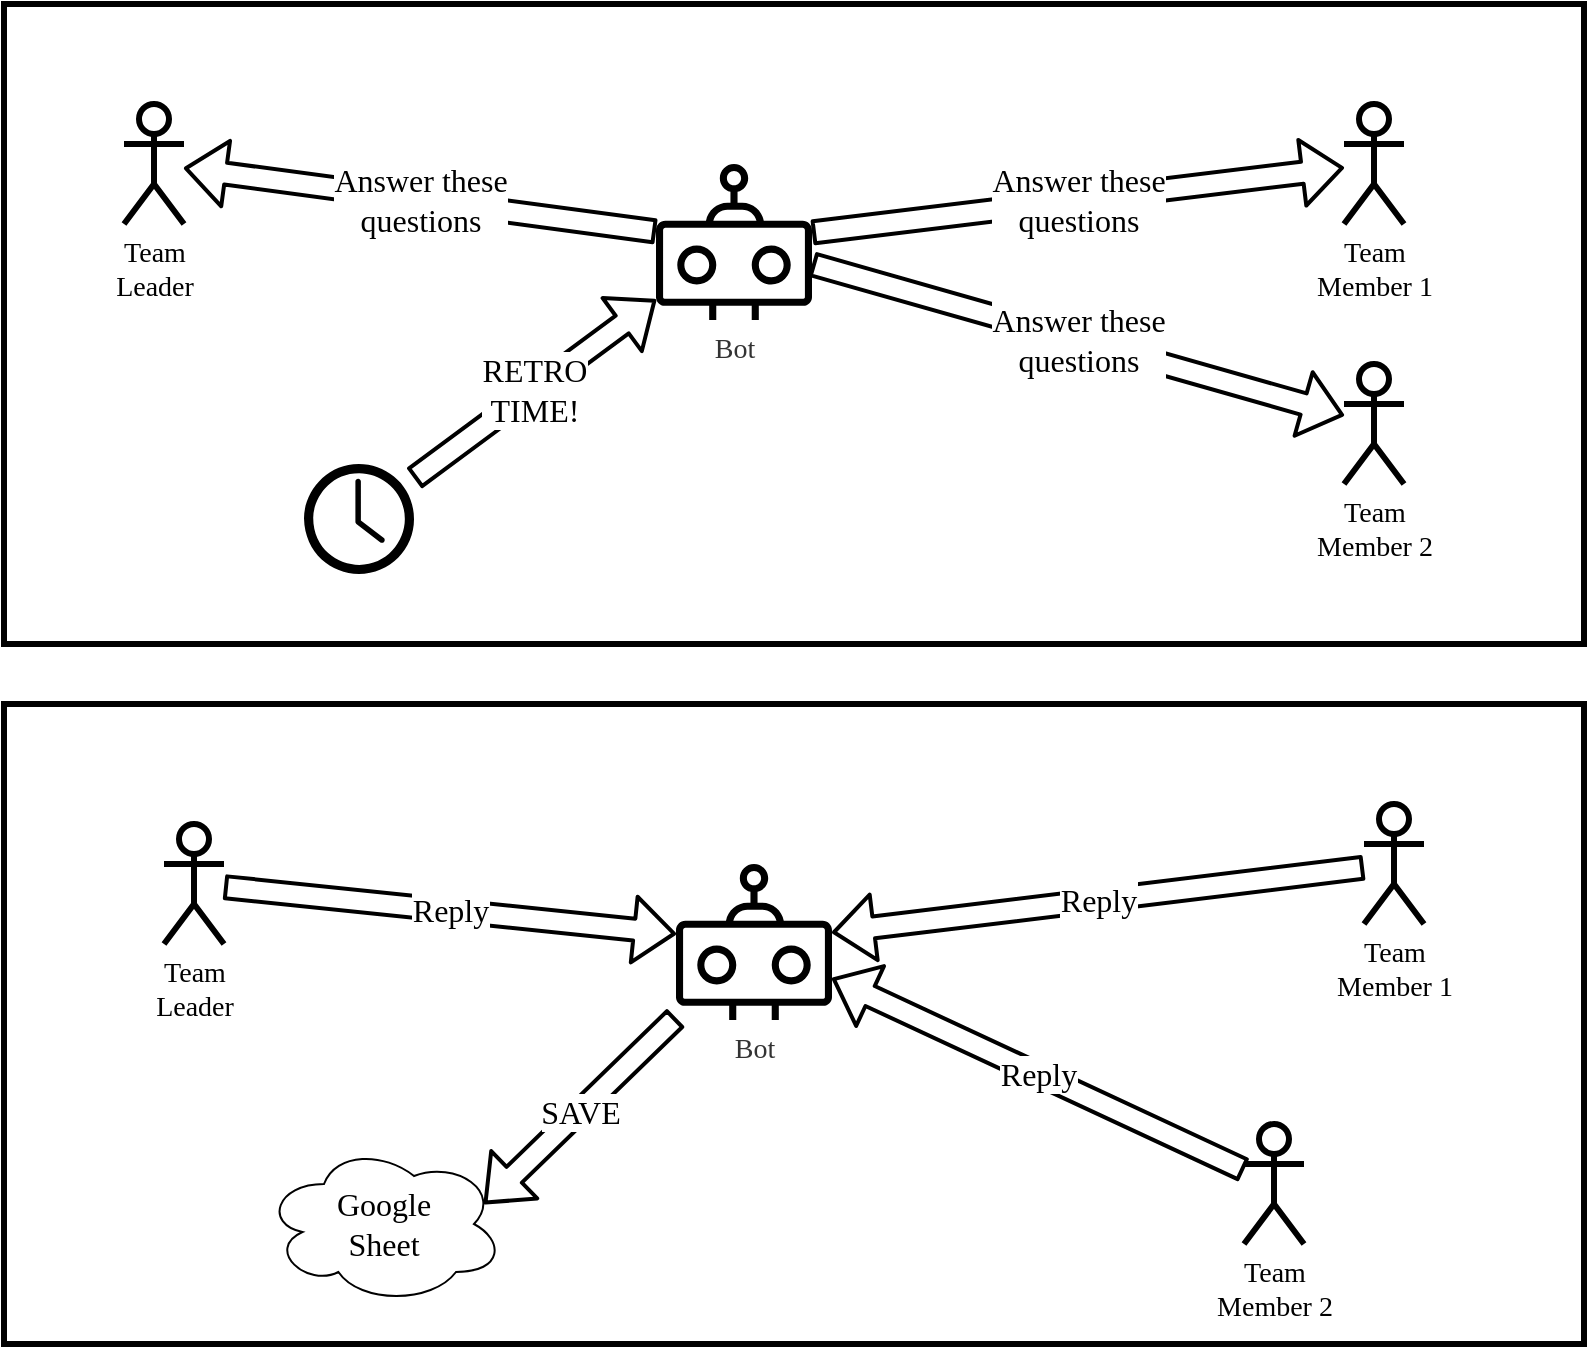 <mxfile>
    <diagram id="fk4MwttXCtmGVCTiV00E" name="Page-1">
        <mxGraphModel dx="1680" dy="1151" grid="1" gridSize="10" guides="1" tooltips="1" connect="1" arrows="1" fold="1" page="1" pageScale="1" pageWidth="827" pageHeight="1169" math="0" shadow="0">
            <root>
                <mxCell id="0"/>
                <mxCell id="1" parent="0"/>
                <mxCell id="3" value="Team&lt;br style=&quot;font-size: 14px;&quot;&gt;Leader" style="shape=umlActor;verticalLabelPosition=bottom;verticalAlign=top;html=1;outlineConnect=0;strokeWidth=3;fontFamily=Verdana;fontSize=14;" parent="1" vertex="1">
                    <mxGeometry x="70" y="80" width="30" height="60" as="geometry"/>
                </mxCell>
                <mxCell id="4" value="Bot" style="sketch=0;outlineConnect=0;dashed=0;verticalLabelPosition=bottom;verticalAlign=top;align=center;html=1;fontSize=14;fontStyle=0;aspect=fixed;pointerEvents=1;shape=mxgraph.aws4.waf_bot;fillColor=#000000;fontColor=#333333;strokeColor=#666666;fontFamily=Verdana;" parent="1" vertex="1">
                    <mxGeometry x="336" y="110" width="78" height="78" as="geometry"/>
                </mxCell>
                <mxCell id="6" value="&lt;meta charset=&quot;utf-8&quot;&gt;&lt;span style=&quot;color: rgb(0, 0, 0); font-family: Verdana; font-size: 16px; font-style: normal; font-variant-ligatures: normal; font-variant-caps: normal; font-weight: 400; letter-spacing: normal; orphans: 2; text-align: center; text-indent: 0px; text-transform: none; widows: 2; word-spacing: 0px; -webkit-text-stroke-width: 0px; background-color: rgb(255, 255, 255); text-decoration-thickness: initial; text-decoration-style: initial; text-decoration-color: initial; float: none; display: inline !important;&quot;&gt;Answer these&lt;/span&gt;&lt;br style=&quot;border-color: var(--border-color); color: rgb(0, 0, 0); font-family: Verdana; font-size: 16px; font-style: normal; font-variant-ligatures: normal; font-variant-caps: normal; font-weight: 400; letter-spacing: normal; orphans: 2; text-align: center; text-indent: 0px; text-transform: none; widows: 2; word-spacing: 0px; -webkit-text-stroke-width: 0px; text-decoration-thickness: initial; text-decoration-style: initial; text-decoration-color: initial;&quot;&gt;&lt;span style=&quot;color: rgb(0, 0, 0); font-family: Verdana; font-size: 16px; font-style: normal; font-variant-ligatures: normal; font-variant-caps: normal; font-weight: 400; letter-spacing: normal; orphans: 2; text-align: center; text-indent: 0px; text-transform: none; widows: 2; word-spacing: 0px; -webkit-text-stroke-width: 0px; background-color: rgb(255, 255, 255); text-decoration-thickness: initial; text-decoration-style: initial; text-decoration-color: initial; float: none; display: inline !important;&quot;&gt;questions&lt;/span&gt;" style="shape=flexArrow;endArrow=classic;html=1;strokeWidth=2;fontFamily=Verdana;fontSize=16;" parent="1" source="4" target="3" edge="1">
                    <mxGeometry width="50" height="50" relative="1" as="geometry">
                        <mxPoint x="330" y="460" as="sourcePoint"/>
                        <mxPoint x="140" y="280" as="targetPoint"/>
                    </mxGeometry>
                </mxCell>
                <mxCell id="7" value="Team&lt;br style=&quot;font-size: 14px;&quot;&gt;Member 1" style="shape=umlActor;verticalLabelPosition=bottom;verticalAlign=top;html=1;outlineConnect=0;strokeWidth=3;fontFamily=Verdana;fontSize=14;" parent="1" vertex="1">
                    <mxGeometry x="680" y="80" width="30" height="60" as="geometry"/>
                </mxCell>
                <mxCell id="8" value="Answer these&lt;br&gt;questions" style="shape=flexArrow;endArrow=classic;html=1;strokeWidth=2;fontFamily=Verdana;fontSize=16;" parent="1" source="4" target="7" edge="1">
                    <mxGeometry width="50" height="50" relative="1" as="geometry">
                        <mxPoint x="320" y="40" as="sourcePoint"/>
                        <mxPoint x="346" y="159" as="targetPoint"/>
                    </mxGeometry>
                </mxCell>
                <mxCell id="9" value="Team&lt;br style=&quot;font-size: 14px;&quot;&gt;Member 2" style="shape=umlActor;verticalLabelPosition=bottom;verticalAlign=top;html=1;outlineConnect=0;strokeWidth=3;fontFamily=Verdana;fontSize=14;" parent="1" vertex="1">
                    <mxGeometry x="680" y="210" width="30" height="60" as="geometry"/>
                </mxCell>
                <mxCell id="10" value="&lt;meta charset=&quot;utf-8&quot;&gt;&lt;span style=&quot;color: rgb(0, 0, 0); font-family: Verdana; font-size: 16px; font-style: normal; font-variant-ligatures: normal; font-variant-caps: normal; font-weight: 400; letter-spacing: normal; orphans: 2; text-align: center; text-indent: 0px; text-transform: none; widows: 2; word-spacing: 0px; -webkit-text-stroke-width: 0px; background-color: rgb(255, 255, 255); text-decoration-thickness: initial; text-decoration-style: initial; text-decoration-color: initial; float: none; display: inline !important;&quot;&gt;Answer these&lt;/span&gt;&lt;br style=&quot;border-color: var(--border-color); color: rgb(0, 0, 0); font-family: Verdana; font-size: 16px; font-style: normal; font-variant-ligatures: normal; font-variant-caps: normal; font-weight: 400; letter-spacing: normal; orphans: 2; text-align: center; text-indent: 0px; text-transform: none; widows: 2; word-spacing: 0px; -webkit-text-stroke-width: 0px; text-decoration-thickness: initial; text-decoration-style: initial; text-decoration-color: initial;&quot;&gt;&lt;span style=&quot;color: rgb(0, 0, 0); font-family: Verdana; font-size: 16px; font-style: normal; font-variant-ligatures: normal; font-variant-caps: normal; font-weight: 400; letter-spacing: normal; orphans: 2; text-align: center; text-indent: 0px; text-transform: none; widows: 2; word-spacing: 0px; -webkit-text-stroke-width: 0px; background-color: rgb(255, 255, 255); text-decoration-thickness: initial; text-decoration-style: initial; text-decoration-color: initial; float: none; display: inline !important;&quot;&gt;questions&lt;/span&gt;" style="shape=flexArrow;endArrow=classic;html=1;strokeWidth=2;fontFamily=Verdana;fontSize=16;" parent="1" source="4" target="9" edge="1">
                    <mxGeometry width="50" height="50" relative="1" as="geometry">
                        <mxPoint x="400" y="350" as="sourcePoint"/>
                        <mxPoint x="424" y="154.247" as="targetPoint"/>
                    </mxGeometry>
                </mxCell>
                <mxCell id="13" value="" style="sketch=0;pointerEvents=1;shadow=0;dashed=0;html=1;strokeColor=none;fillColor=#000000;labelPosition=center;verticalLabelPosition=bottom;verticalAlign=top;outlineConnect=0;align=center;shape=mxgraph.office.concepts.clock;strokeWidth=3;fontFamily=Verdana;fontSize=14;" parent="1" vertex="1">
                    <mxGeometry x="160" y="260" width="55" height="55" as="geometry"/>
                </mxCell>
                <mxCell id="14" value="RETRO&lt;br&gt;TIME!" style="shape=flexArrow;endArrow=classic;html=1;strokeWidth=2;fontFamily=Verdana;fontSize=16;" edge="1" parent="1" source="13" target="4">
                    <mxGeometry width="50" height="50" relative="1" as="geometry">
                        <mxPoint x="424" y="170.091" as="sourcePoint"/>
                        <mxPoint x="690" y="245.734" as="targetPoint"/>
                    </mxGeometry>
                </mxCell>
                <mxCell id="15" value="" style="rounded=0;whiteSpace=wrap;html=1;fontFamily=Verdana;fontSize=16;fillColor=none;strokeWidth=3;" vertex="1" parent="1">
                    <mxGeometry x="10" y="30" width="790" height="320" as="geometry"/>
                </mxCell>
                <mxCell id="34" value="" style="rounded=0;whiteSpace=wrap;html=1;fontFamily=Verdana;fontSize=16;fillColor=none;strokeWidth=3;" vertex="1" parent="1">
                    <mxGeometry x="10" y="380" width="790" height="320" as="geometry"/>
                </mxCell>
                <mxCell id="35" value="Team&lt;br style=&quot;font-size: 14px;&quot;&gt;Leader" style="shape=umlActor;verticalLabelPosition=bottom;verticalAlign=top;html=1;outlineConnect=0;strokeWidth=3;fontFamily=Verdana;fontSize=14;" vertex="1" parent="1">
                    <mxGeometry x="90" y="440" width="30" height="60" as="geometry"/>
                </mxCell>
                <mxCell id="36" value="Bot" style="sketch=0;outlineConnect=0;dashed=0;verticalLabelPosition=bottom;verticalAlign=top;align=center;html=1;fontSize=14;fontStyle=0;aspect=fixed;pointerEvents=1;shape=mxgraph.aws4.waf_bot;fillColor=#000000;fontColor=#333333;strokeColor=#666666;fontFamily=Verdana;" vertex="1" parent="1">
                    <mxGeometry x="346" y="460" width="78" height="78" as="geometry"/>
                </mxCell>
                <mxCell id="37" value="Team&lt;br style=&quot;font-size: 14px;&quot;&gt;Member 1" style="shape=umlActor;verticalLabelPosition=bottom;verticalAlign=top;html=1;outlineConnect=0;strokeWidth=3;fontFamily=Verdana;fontSize=14;" vertex="1" parent="1">
                    <mxGeometry x="690" y="430" width="30" height="60" as="geometry"/>
                </mxCell>
                <mxCell id="38" value="Reply" style="shape=flexArrow;endArrow=classic;html=1;strokeWidth=2;fontFamily=Verdana;fontSize=16;" edge="1" parent="1" source="37" target="36">
                    <mxGeometry width="50" height="50" relative="1" as="geometry">
                        <mxPoint x="70" y="509" as="sourcePoint"/>
                        <mxPoint x="356" y="509" as="targetPoint"/>
                    </mxGeometry>
                </mxCell>
                <mxCell id="39" value="Team&lt;br style=&quot;font-size: 14px;&quot;&gt;Member 2" style="shape=umlActor;verticalLabelPosition=bottom;verticalAlign=top;html=1;outlineConnect=0;strokeWidth=3;fontFamily=Verdana;fontSize=14;" vertex="1" parent="1">
                    <mxGeometry x="630" y="590" width="30" height="60" as="geometry"/>
                </mxCell>
                <mxCell id="40" value="Reply" style="shape=flexArrow;endArrow=classic;html=1;strokeWidth=2;fontFamily=Verdana;fontSize=16;" edge="1" parent="1" source="39" target="36">
                    <mxGeometry width="50" height="50" relative="1" as="geometry">
                        <mxPoint x="700" y="471.828" as="sourcePoint"/>
                        <mxPoint x="434" y="504.247" as="targetPoint"/>
                    </mxGeometry>
                </mxCell>
                <mxCell id="42" value="Google&lt;br&gt;Sheet" style="ellipse;shape=cloud;whiteSpace=wrap;html=1;fontFamily=Verdana;fontSize=16;" vertex="1" parent="1">
                    <mxGeometry x="140" y="600" width="120" height="80" as="geometry"/>
                </mxCell>
                <mxCell id="43" value="Reply" style="shape=flexArrow;endArrow=classic;html=1;strokeWidth=2;fontFamily=Verdana;fontSize=16;" edge="1" parent="1" source="35" target="36">
                    <mxGeometry width="50" height="50" relative="1" as="geometry">
                        <mxPoint x="700" y="471.828" as="sourcePoint"/>
                        <mxPoint x="434" y="504.247" as="targetPoint"/>
                    </mxGeometry>
                </mxCell>
                <mxCell id="44" value="SAVE" style="shape=flexArrow;endArrow=classic;html=1;strokeWidth=2;fontFamily=Verdana;fontSize=16;entryX=0.917;entryY=0.375;entryDx=0;entryDy=0;entryPerimeter=0;" edge="1" parent="1" source="36" target="42">
                    <mxGeometry width="50" height="50" relative="1" as="geometry">
                        <mxPoint x="130" y="481.554" as="sourcePoint"/>
                        <mxPoint x="356" y="504.961" as="targetPoint"/>
                    </mxGeometry>
                </mxCell>
            </root>
        </mxGraphModel>
    </diagram>
</mxfile>